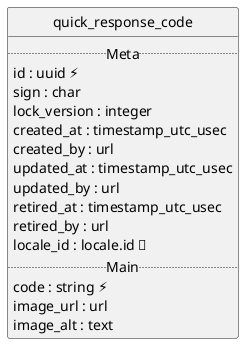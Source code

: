 @startuml uml
skinparam monochrome true
skinparam linetype ortho
hide circle

entity quick_response_code {
  .. Meta ..
  id : uuid ⚡
  sign : char
  lock_version : integer
  created_at : timestamp_utc_usec
  created_by : url
  updated_at : timestamp_utc_usec
  updated_by : url
  retired_at : timestamp_utc_usec
  retired_by : url
  locale_id : locale.id 🔑
  .. Main ..
  code : string ⚡
  image_url : url
  image_alt : text
}

@enduml
